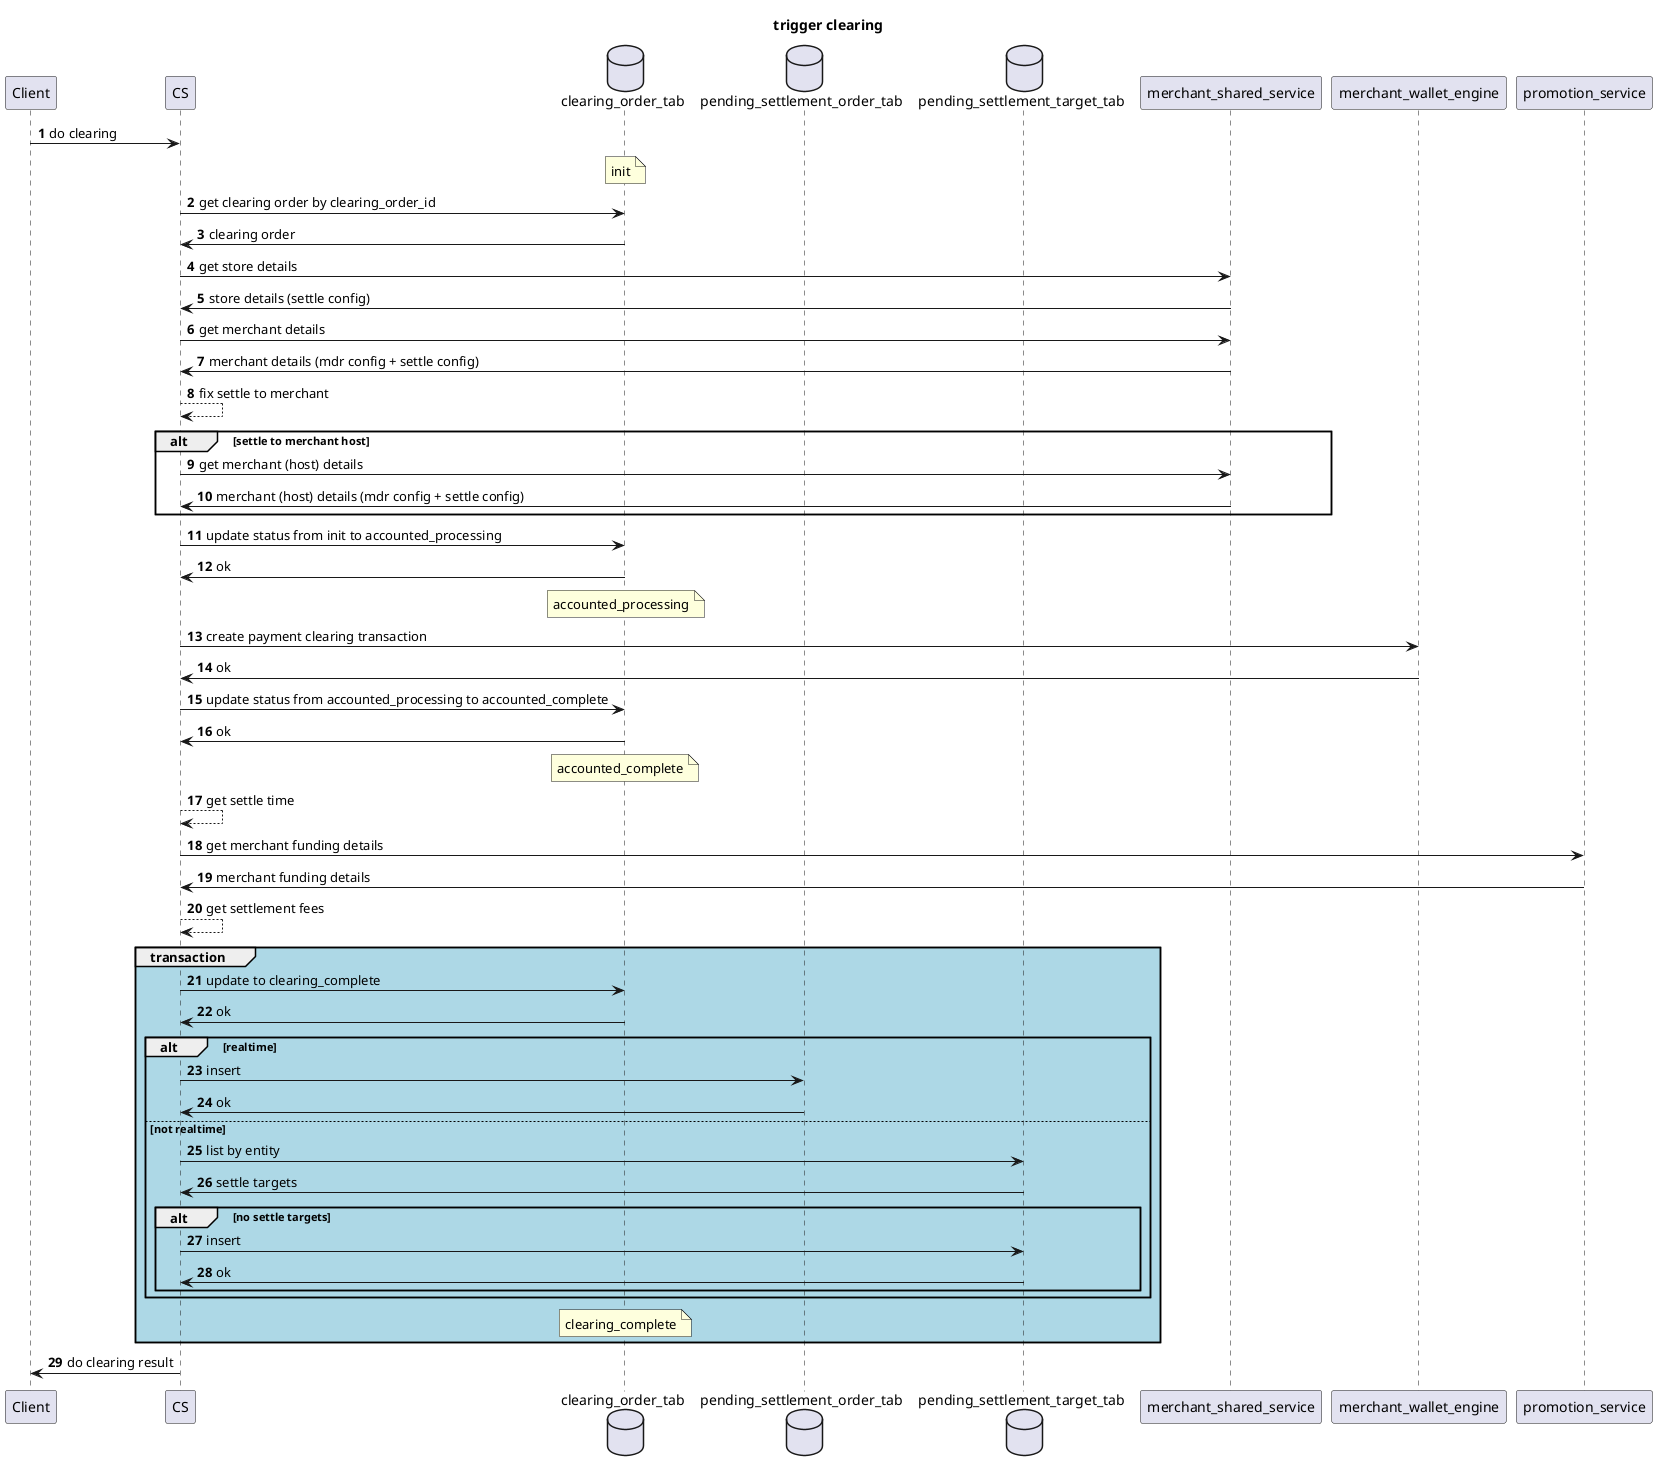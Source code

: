 @startuml
autonumber

title trigger clearing

participant Client as Client
participant CS as CS
database clearing_order_tab
database pending_settlement_order_tab
database pending_settlement_target_tab
participant merchant_shared_service as MSS
participant merchant_wallet_engine as MWE
participant promotion_service as PS

Client -> CS: do clearing
note over clearing_order_tab: init
CS -> clearing_order_tab: get clearing order by clearing_order_id
CS <- clearing_order_tab: clearing order
CS -> MSS: get store details
CS <- MSS: store details (settle config)
CS -> MSS: get merchant details
CS <- MSS: merchant details (mdr config + settle config)
CS --> CS: fix settle to merchant
alt settle to merchant host
CS -> MSS: get merchant (host) details
CS <- MSS: merchant (host) details (mdr config + settle config)
end alt
CS -> clearing_order_tab: update status from init to accounted_processing
CS <- clearing_order_tab: ok
note over clearing_order_tab: accounted_processing
CS -> MWE: create payment clearing transaction
CS <- MWE: ok
CS -> clearing_order_tab: update status from accounted_processing to accounted_complete
CS <- clearing_order_tab: ok
note over clearing_order_tab: accounted_complete

CS --> CS: get settle time
CS -> PS: get merchant funding details
CS <- PS: merchant funding details
CS --> CS: get settlement fees

group #LightBlue transaction
CS -> clearing_order_tab: update to clearing_complete
CS <- clearing_order_tab: ok
alt realtime
CS -> pending_settlement_order_tab: insert
CS <- pending_settlement_order_tab: ok
else not realtime
CS -> pending_settlement_target_tab: list by entity
CS <- pending_settlement_target_tab: settle targets
alt  no settle targets
CS -> pending_settlement_target_tab: insert
CS <- pending_settlement_target_tab: ok
end
end alt
note over clearing_order_tab: clearing_complete
end group
Client <- CS: do clearing result
@enduml
